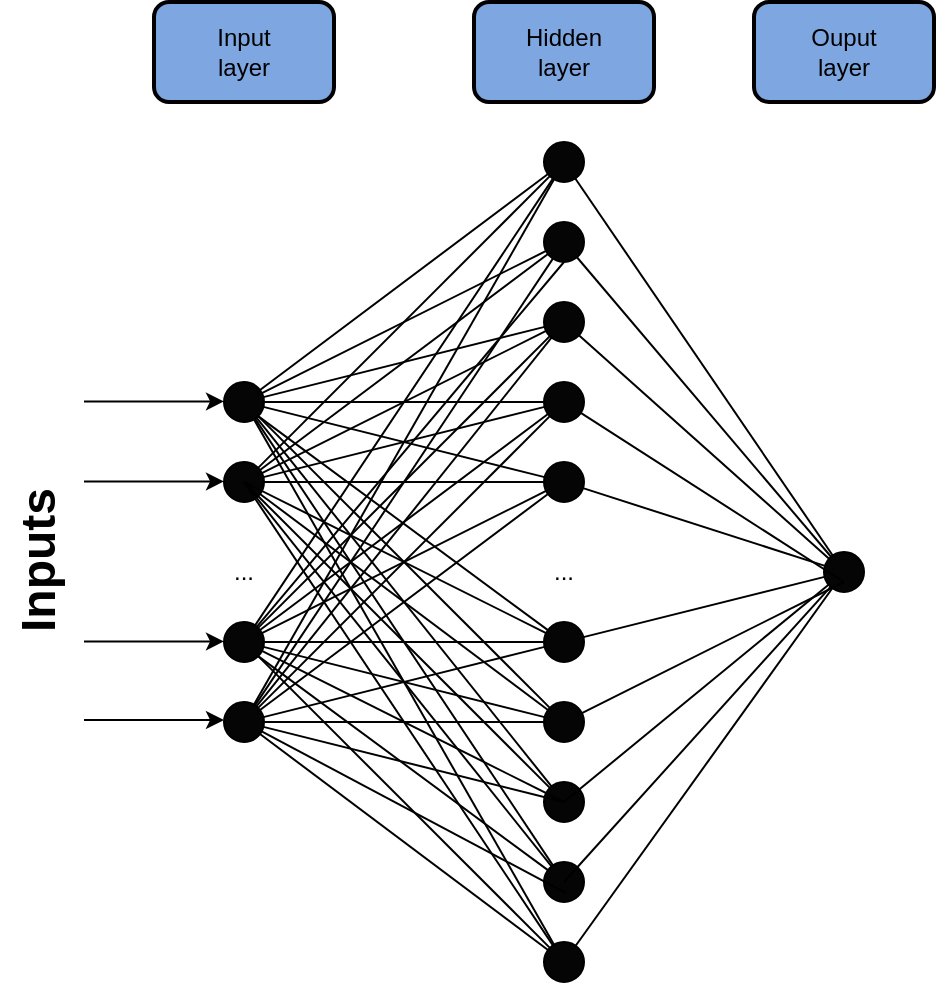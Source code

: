 <mxfile version="20.2.7" type="device"><diagram id="T1d-G3FI_MazPiKLgpzQ" name="Page-1"><mxGraphModel dx="1178" dy="1141" grid="1" gridSize="10" guides="1" tooltips="1" connect="1" arrows="1" fold="1" page="1" pageScale="1" pageWidth="1000" pageHeight="500" math="0" shadow="0"><root><mxCell id="0"/><mxCell id="1" parent="0"/><mxCell id="0e_OA9ud1QBPwo1lC0l3-1" value="" style="ellipse;whiteSpace=wrap;html=1;aspect=fixed;fillColor=#050505;" parent="1" vertex="1"><mxGeometry x="280" y="80" width="20" height="20" as="geometry"/></mxCell><mxCell id="0e_OA9ud1QBPwo1lC0l3-2" value="" style="ellipse;whiteSpace=wrap;html=1;aspect=fixed;fillColor=#050505;" parent="1" vertex="1"><mxGeometry x="280" y="120" width="20" height="20" as="geometry"/></mxCell><mxCell id="0e_OA9ud1QBPwo1lC0l3-3" value="" style="ellipse;whiteSpace=wrap;html=1;aspect=fixed;fillColor=#050505;" parent="1" vertex="1"><mxGeometry x="280" y="200" width="20" height="20" as="geometry"/></mxCell><mxCell id="0e_OA9ud1QBPwo1lC0l3-4" value="" style="ellipse;whiteSpace=wrap;html=1;aspect=fixed;fillColor=#050505;" parent="1" vertex="1"><mxGeometry x="280" y="240" width="20" height="20" as="geometry"/></mxCell><mxCell id="0e_OA9ud1QBPwo1lC0l3-6" value="..." style="text;html=1;strokeColor=none;fillColor=none;align=center;verticalAlign=middle;whiteSpace=wrap;rounded=0;" parent="1" vertex="1"><mxGeometry x="260" y="160" width="60" height="30" as="geometry"/></mxCell><mxCell id="0e_OA9ud1QBPwo1lC0l3-7" value="" style="ellipse;whiteSpace=wrap;html=1;aspect=fixed;fillColor=#050505;" parent="1" vertex="1"><mxGeometry x="440" y="-40" width="20" height="20" as="geometry"/></mxCell><mxCell id="0e_OA9ud1QBPwo1lC0l3-8" value="" style="ellipse;whiteSpace=wrap;html=1;aspect=fixed;fillColor=#050505;" parent="1" vertex="1"><mxGeometry x="440" width="20" height="20" as="geometry"/></mxCell><mxCell id="0e_OA9ud1QBPwo1lC0l3-9" value="" style="ellipse;whiteSpace=wrap;html=1;aspect=fixed;fillColor=#050505;" parent="1" vertex="1"><mxGeometry x="440" y="40" width="20" height="20" as="geometry"/></mxCell><mxCell id="0e_OA9ud1QBPwo1lC0l3-10" value="" style="ellipse;whiteSpace=wrap;html=1;aspect=fixed;fillColor=#050505;" parent="1" vertex="1"><mxGeometry x="440" y="80" width="20" height="20" as="geometry"/></mxCell><mxCell id="0e_OA9ud1QBPwo1lC0l3-11" value="" style="ellipse;whiteSpace=wrap;html=1;aspect=fixed;fillColor=#050505;" parent="1" vertex="1"><mxGeometry x="440" y="120" width="20" height="20" as="geometry"/></mxCell><mxCell id="0e_OA9ud1QBPwo1lC0l3-13" value="..." style="text;html=1;strokeColor=none;fillColor=none;align=center;verticalAlign=middle;whiteSpace=wrap;rounded=0;" parent="1" vertex="1"><mxGeometry x="420" y="160" width="60" height="30" as="geometry"/></mxCell><mxCell id="0e_OA9ud1QBPwo1lC0l3-15" value="" style="ellipse;whiteSpace=wrap;html=1;aspect=fixed;fillColor=#050505;" parent="1" vertex="1"><mxGeometry x="440" y="200" width="20" height="20" as="geometry"/></mxCell><mxCell id="0e_OA9ud1QBPwo1lC0l3-16" value="" style="ellipse;whiteSpace=wrap;html=1;aspect=fixed;fillColor=#050505;" parent="1" vertex="1"><mxGeometry x="440" y="240" width="20" height="20" as="geometry"/></mxCell><mxCell id="0e_OA9ud1QBPwo1lC0l3-17" value="" style="ellipse;whiteSpace=wrap;html=1;aspect=fixed;fillColor=#050505;" parent="1" vertex="1"><mxGeometry x="440" y="280" width="20" height="20" as="geometry"/></mxCell><mxCell id="0e_OA9ud1QBPwo1lC0l3-18" value="" style="ellipse;whiteSpace=wrap;html=1;aspect=fixed;fillColor=#050505;" parent="1" vertex="1"><mxGeometry x="440" y="320" width="20" height="20" as="geometry"/></mxCell><mxCell id="0e_OA9ud1QBPwo1lC0l3-19" value="" style="ellipse;whiteSpace=wrap;html=1;aspect=fixed;fillColor=#050505;" parent="1" vertex="1"><mxGeometry x="440" y="360" width="20" height="20" as="geometry"/></mxCell><mxCell id="0e_OA9ud1QBPwo1lC0l3-21" value="" style="endArrow=none;html=1;rounded=0;" parent="1" source="0e_OA9ud1QBPwo1lC0l3-1" target="0e_OA9ud1QBPwo1lC0l3-7" edge="1"><mxGeometry width="50" height="50" relative="1" as="geometry"><mxPoint x="460" y="270" as="sourcePoint"/><mxPoint x="510" y="220" as="targetPoint"/></mxGeometry></mxCell><mxCell id="0e_OA9ud1QBPwo1lC0l3-22" value="" style="endArrow=none;html=1;rounded=0;" parent="1" source="0e_OA9ud1QBPwo1lC0l3-1" target="0e_OA9ud1QBPwo1lC0l3-8" edge="1"><mxGeometry width="50" height="50" relative="1" as="geometry"><mxPoint x="305.547" y="91.679" as="sourcePoint"/><mxPoint x="374.453" y="-11.679" as="targetPoint"/></mxGeometry></mxCell><mxCell id="0e_OA9ud1QBPwo1lC0l3-23" value="" style="endArrow=none;html=1;rounded=0;" parent="1" source="0e_OA9ud1QBPwo1lC0l3-1" target="0e_OA9ud1QBPwo1lC0l3-9" edge="1"><mxGeometry width="50" height="50" relative="1" as="geometry"><mxPoint x="307.071" y="92.929" as="sourcePoint"/><mxPoint x="372.929" y="27.071" as="targetPoint"/></mxGeometry></mxCell><mxCell id="0e_OA9ud1QBPwo1lC0l3-24" value="" style="endArrow=none;html=1;rounded=0;exitX=1;exitY=0.5;exitDx=0;exitDy=0;" parent="1" source="0e_OA9ud1QBPwo1lC0l3-1" target="0e_OA9ud1QBPwo1lC0l3-10" edge="1"><mxGeometry width="50" height="50" relative="1" as="geometry"><mxPoint x="308.944" y="95.528" as="sourcePoint"/><mxPoint x="371.056" y="64.472" as="targetPoint"/></mxGeometry></mxCell><mxCell id="0e_OA9ud1QBPwo1lC0l3-25" value="" style="endArrow=none;html=1;rounded=0;" parent="1" source="0e_OA9ud1QBPwo1lC0l3-1" target="0e_OA9ud1QBPwo1lC0l3-11" edge="1"><mxGeometry width="50" height="50" relative="1" as="geometry"><mxPoint x="310" y="100" as="sourcePoint"/><mxPoint x="370" y="100" as="targetPoint"/></mxGeometry></mxCell><mxCell id="0e_OA9ud1QBPwo1lC0l3-26" value="" style="endArrow=none;html=1;rounded=0;exitX=1;exitY=1;exitDx=0;exitDy=0;" parent="1" source="0e_OA9ud1QBPwo1lC0l3-1" target="0e_OA9ud1QBPwo1lC0l3-15" edge="1"><mxGeometry width="50" height="50" relative="1" as="geometry"><mxPoint x="308.944" y="104.472" as="sourcePoint"/><mxPoint x="371.056" y="135.528" as="targetPoint"/></mxGeometry></mxCell><mxCell id="0e_OA9ud1QBPwo1lC0l3-27" value="" style="endArrow=none;html=1;rounded=0;" parent="1" source="0e_OA9ud1QBPwo1lC0l3-1" target="0e_OA9ud1QBPwo1lC0l3-16" edge="1"><mxGeometry width="50" height="50" relative="1" as="geometry"><mxPoint x="307.071" y="107.071" as="sourcePoint"/><mxPoint x="374.582" y="211.595" as="targetPoint"/></mxGeometry></mxCell><mxCell id="0e_OA9ud1QBPwo1lC0l3-28" value="" style="endArrow=none;html=1;rounded=0;" parent="1" source="0e_OA9ud1QBPwo1lC0l3-1" target="0e_OA9ud1QBPwo1lC0l3-17" edge="1"><mxGeometry width="50" height="50" relative="1" as="geometry"><mxPoint x="304.472" y="108.944" as="sourcePoint"/><mxPoint x="375.528" y="251.056" as="targetPoint"/></mxGeometry></mxCell><mxCell id="0e_OA9ud1QBPwo1lC0l3-39" value="" style="endArrow=none;html=1;rounded=0;" parent="1" source="0e_OA9ud1QBPwo1lC0l3-1" target="0e_OA9ud1QBPwo1lC0l3-18" edge="1"><mxGeometry width="50" height="50" relative="1" as="geometry"><mxPoint x="306.25" y="107.806" as="sourcePoint"/><mxPoint x="453.753" y="292.191" as="targetPoint"/></mxGeometry></mxCell><mxCell id="0e_OA9ud1QBPwo1lC0l3-40" value="" style="endArrow=none;html=1;rounded=0;" parent="1" source="0e_OA9ud1QBPwo1lC0l3-1" target="0e_OA9ud1QBPwo1lC0l3-19" edge="1"><mxGeometry width="50" height="50" relative="1" as="geometry"><mxPoint x="305.547" y="108.321" as="sourcePoint"/><mxPoint x="454.453" y="331.679" as="targetPoint"/></mxGeometry></mxCell><mxCell id="0e_OA9ud1QBPwo1lC0l3-61" value="" style="endArrow=none;html=1;rounded=0;" parent="1" source="0e_OA9ud1QBPwo1lC0l3-2" target="0e_OA9ud1QBPwo1lC0l3-7" edge="1"><mxGeometry width="50" height="50" relative="1" as="geometry"><mxPoint x="308.007" y="94.01" as="sourcePoint"/><mxPoint x="452" y="-14" as="targetPoint"/></mxGeometry></mxCell><mxCell id="0e_OA9ud1QBPwo1lC0l3-64" value="" style="endArrow=none;html=1;rounded=0;" parent="1" source="0e_OA9ud1QBPwo1lC0l3-2" target="0e_OA9ud1QBPwo1lC0l3-8" edge="1"><mxGeometry width="50" height="50" relative="1" as="geometry"><mxPoint x="307.071" y="132.929" as="sourcePoint"/><mxPoint x="452.929" y="-12.929" as="targetPoint"/></mxGeometry></mxCell><mxCell id="0e_OA9ud1QBPwo1lC0l3-65" value="" style="endArrow=none;html=1;rounded=0;" parent="1" source="0e_OA9ud1QBPwo1lC0l3-2" target="0e_OA9ud1QBPwo1lC0l3-9" edge="1"><mxGeometry width="50" height="50" relative="1" as="geometry"><mxPoint x="308.007" y="134.01" as="sourcePoint"/><mxPoint x="452" y="26" as="targetPoint"/></mxGeometry></mxCell><mxCell id="0e_OA9ud1QBPwo1lC0l3-67" value="" style="endArrow=none;html=1;rounded=0;" parent="1" source="0e_OA9ud1QBPwo1lC0l3-2" target="0e_OA9ud1QBPwo1lC0l3-10" edge="1"><mxGeometry width="50" height="50" relative="1" as="geometry"><mxPoint x="308.944" y="135.528" as="sourcePoint"/><mxPoint x="451.056" y="64.472" as="targetPoint"/></mxGeometry></mxCell><mxCell id="0e_OA9ud1QBPwo1lC0l3-68" value="" style="endArrow=none;html=1;rounded=0;" parent="1" source="0e_OA9ud1QBPwo1lC0l3-2" target="0e_OA9ud1QBPwo1lC0l3-11" edge="1"><mxGeometry width="50" height="50" relative="1" as="geometry"><mxPoint x="309.708" y="137.601" as="sourcePoint"/><mxPoint x="450.299" y="102.425" as="targetPoint"/></mxGeometry></mxCell><mxCell id="0e_OA9ud1QBPwo1lC0l3-69" value="" style="endArrow=none;html=1;rounded=0;" parent="1" target="0e_OA9ud1QBPwo1lC0l3-15" edge="1"><mxGeometry width="50" height="50" relative="1" as="geometry"><mxPoint x="290" y="130" as="sourcePoint"/><mxPoint x="450" y="140" as="targetPoint"/></mxGeometry></mxCell><mxCell id="0e_OA9ud1QBPwo1lC0l3-70" value="" style="endArrow=none;html=1;rounded=0;" parent="1" source="0e_OA9ud1QBPwo1lC0l3-2" target="0e_OA9ud1QBPwo1lC0l3-16" edge="1"><mxGeometry width="50" height="50" relative="1" as="geometry"><mxPoint x="300" y="140" as="sourcePoint"/><mxPoint x="451.056" y="215.528" as="targetPoint"/></mxGeometry></mxCell><mxCell id="0e_OA9ud1QBPwo1lC0l3-71" value="" style="endArrow=none;html=1;rounded=0;" parent="1" target="0e_OA9ud1QBPwo1lC0l3-17" edge="1"><mxGeometry width="50" height="50" relative="1" as="geometry"><mxPoint x="290" y="130" as="sourcePoint"/><mxPoint x="452" y="254" as="targetPoint"/></mxGeometry></mxCell><mxCell id="0e_OA9ud1QBPwo1lC0l3-72" value="" style="endArrow=none;html=1;rounded=0;" parent="1" target="0e_OA9ud1QBPwo1lC0l3-18" edge="1"><mxGeometry width="50" height="50" relative="1" as="geometry"><mxPoint x="290" y="130" as="sourcePoint"/><mxPoint x="452.929" y="292.929" as="targetPoint"/></mxGeometry></mxCell><mxCell id="0e_OA9ud1QBPwo1lC0l3-73" value="" style="endArrow=none;html=1;rounded=0;" parent="1" target="0e_OA9ud1QBPwo1lC0l3-19" edge="1"><mxGeometry width="50" height="50" relative="1" as="geometry"><mxPoint x="290" y="130" as="sourcePoint"/><mxPoint x="453.753" y="332.191" as="targetPoint"/></mxGeometry></mxCell><mxCell id="0e_OA9ud1QBPwo1lC0l3-121" value="" style="endArrow=none;html=1;rounded=0;entryX=0.5;entryY=1;entryDx=0;entryDy=0;" parent="1" source="0e_OA9ud1QBPwo1lC0l3-3" target="0e_OA9ud1QBPwo1lC0l3-8" edge="1"><mxGeometry width="50" height="50" relative="1" as="geometry"><mxPoint x="310" y="150" as="sourcePoint"/><mxPoint x="464.453" y="381.679" as="targetPoint"/></mxGeometry></mxCell><mxCell id="0e_OA9ud1QBPwo1lC0l3-122" value="" style="endArrow=none;html=1;rounded=0;" parent="1" source="0e_OA9ud1QBPwo1lC0l3-3" target="0e_OA9ud1QBPwo1lC0l3-7" edge="1"><mxGeometry width="50" height="50" relative="1" as="geometry"><mxPoint x="306.441" y="212.351" as="sourcePoint"/><mxPoint x="460" y="30" as="targetPoint"/></mxGeometry></mxCell><mxCell id="0e_OA9ud1QBPwo1lC0l3-124" value="" style="endArrow=none;html=1;rounded=0;" parent="1" source="0e_OA9ud1QBPwo1lC0l3-3" target="0e_OA9ud1QBPwo1lC0l3-9" edge="1"><mxGeometry width="50" height="50" relative="1" as="geometry"><mxPoint x="305.547" y="211.679" as="sourcePoint"/><mxPoint x="454.453" y="-11.679" as="targetPoint"/></mxGeometry></mxCell><mxCell id="0e_OA9ud1QBPwo1lC0l3-125" value="" style="endArrow=none;html=1;rounded=0;" parent="1" source="0e_OA9ud1QBPwo1lC0l3-3" target="0e_OA9ud1QBPwo1lC0l3-10" edge="1"><mxGeometry width="50" height="50" relative="1" as="geometry"><mxPoint x="307.071" y="212.929" as="sourcePoint"/><mxPoint x="452.929" y="67.071" as="targetPoint"/></mxGeometry></mxCell><mxCell id="0e_OA9ud1QBPwo1lC0l3-126" value="" style="endArrow=none;html=1;rounded=0;" parent="1" source="0e_OA9ud1QBPwo1lC0l3-3" target="0e_OA9ud1QBPwo1lC0l3-11" edge="1"><mxGeometry width="50" height="50" relative="1" as="geometry"><mxPoint x="308" y="214" as="sourcePoint"/><mxPoint x="452" y="106" as="targetPoint"/></mxGeometry></mxCell><mxCell id="0e_OA9ud1QBPwo1lC0l3-127" value="" style="endArrow=none;html=1;rounded=0;" parent="1" source="0e_OA9ud1QBPwo1lC0l3-3" target="0e_OA9ud1QBPwo1lC0l3-15" edge="1"><mxGeometry width="50" height="50" relative="1" as="geometry"><mxPoint x="308.949" y="215.537" as="sourcePoint"/><mxPoint x="451.056" y="144.472" as="targetPoint"/></mxGeometry></mxCell><mxCell id="0e_OA9ud1QBPwo1lC0l3-128" value="" style="endArrow=none;html=1;rounded=0;" parent="1" source="0e_OA9ud1QBPwo1lC0l3-3" target="0e_OA9ud1QBPwo1lC0l3-16" edge="1"><mxGeometry width="50" height="50" relative="1" as="geometry"><mxPoint x="310" y="220" as="sourcePoint"/><mxPoint x="450" y="220" as="targetPoint"/></mxGeometry></mxCell><mxCell id="0e_OA9ud1QBPwo1lC0l3-129" value="" style="endArrow=none;html=1;rounded=0;exitX=1;exitY=1;exitDx=0;exitDy=0;" parent="1" source="0e_OA9ud1QBPwo1lC0l3-3" target="0e_OA9ud1QBPwo1lC0l3-18" edge="1"><mxGeometry width="50" height="50" relative="1" as="geometry"><mxPoint x="309.706" y="222.407" as="sourcePoint"/><mxPoint x="450.299" y="257.575" as="targetPoint"/></mxGeometry></mxCell><mxCell id="0e_OA9ud1QBPwo1lC0l3-130" value="" style="endArrow=none;html=1;rounded=0;" parent="1" source="0e_OA9ud1QBPwo1lC0l3-3" edge="1"><mxGeometry width="50" height="50" relative="1" as="geometry"><mxPoint x="307.071" y="227.071" as="sourcePoint"/><mxPoint x="450" y="290" as="targetPoint"/></mxGeometry></mxCell><mxCell id="0e_OA9ud1QBPwo1lC0l3-131" value="" style="endArrow=none;html=1;rounded=0;" parent="1" source="0e_OA9ud1QBPwo1lC0l3-3" target="0e_OA9ud1QBPwo1lC0l3-19" edge="1"><mxGeometry width="50" height="50" relative="1" as="geometry"><mxPoint x="307.071" y="227.071" as="sourcePoint"/><mxPoint x="451.955" y="334.061" as="targetPoint"/></mxGeometry></mxCell><mxCell id="0e_OA9ud1QBPwo1lC0l3-132" value="" style="endArrow=none;html=1;rounded=0;" parent="1" source="0e_OA9ud1QBPwo1lC0l3-4" target="0e_OA9ud1QBPwo1lC0l3-19" edge="1"><mxGeometry width="50" height="50" relative="1" as="geometry"><mxPoint x="307.071" y="227.071" as="sourcePoint"/><mxPoint x="452.929" y="372.929" as="targetPoint"/></mxGeometry></mxCell><mxCell id="0e_OA9ud1QBPwo1lC0l3-133" value="" style="endArrow=none;html=1;rounded=0;" parent="1" source="0e_OA9ud1QBPwo1lC0l3-4" edge="1"><mxGeometry width="50" height="50" relative="1" as="geometry"><mxPoint x="308" y="266" as="sourcePoint"/><mxPoint x="450" y="290" as="targetPoint"/></mxGeometry></mxCell><mxCell id="0e_OA9ud1QBPwo1lC0l3-134" value="" style="endArrow=none;html=1;rounded=0;" parent="1" source="0e_OA9ud1QBPwo1lC0l3-4" edge="1"><mxGeometry width="50" height="50" relative="1" as="geometry"><mxPoint x="308.949" y="264.463" as="sourcePoint"/><mxPoint x="451.056" y="335.528" as="targetPoint"/></mxGeometry></mxCell><mxCell id="0e_OA9ud1QBPwo1lC0l3-135" value="" style="endArrow=none;html=1;rounded=0;" parent="1" source="0e_OA9ud1QBPwo1lC0l3-4" target="0e_OA9ud1QBPwo1lC0l3-16" edge="1"><mxGeometry width="50" height="50" relative="1" as="geometry"><mxPoint x="309.701" y="262.425" as="sourcePoint"/><mxPoint x="460" y="300" as="targetPoint"/></mxGeometry></mxCell><mxCell id="0e_OA9ud1QBPwo1lC0l3-136" value="" style="endArrow=none;html=1;rounded=0;" parent="1" source="0e_OA9ud1QBPwo1lC0l3-4" target="0e_OA9ud1QBPwo1lC0l3-15" edge="1"><mxGeometry width="50" height="50" relative="1" as="geometry"><mxPoint x="310" y="260" as="sourcePoint"/><mxPoint x="450" y="260" as="targetPoint"/></mxGeometry></mxCell><mxCell id="0e_OA9ud1QBPwo1lC0l3-137" value="" style="endArrow=none;html=1;rounded=0;" parent="1" source="0e_OA9ud1QBPwo1lC0l3-4" target="0e_OA9ud1QBPwo1lC0l3-11" edge="1"><mxGeometry width="50" height="50" relative="1" as="geometry"><mxPoint x="309.706" y="257.593" as="sourcePoint"/><mxPoint x="450.299" y="222.425" as="targetPoint"/></mxGeometry></mxCell><mxCell id="0e_OA9ud1QBPwo1lC0l3-138" value="" style="endArrow=none;html=1;rounded=0;" parent="1" source="0e_OA9ud1QBPwo1lC0l3-4" target="0e_OA9ud1QBPwo1lC0l3-10" edge="1"><mxGeometry width="50" height="50" relative="1" as="geometry"><mxPoint x="308" y="254" as="sourcePoint"/><mxPoint x="452" y="146" as="targetPoint"/></mxGeometry></mxCell><mxCell id="0e_OA9ud1QBPwo1lC0l3-139" value="" style="endArrow=none;html=1;rounded=0;" parent="1" source="0e_OA9ud1QBPwo1lC0l3-4" target="0e_OA9ud1QBPwo1lC0l3-9" edge="1"><mxGeometry width="50" height="50" relative="1" as="geometry"><mxPoint x="307.071" y="252.929" as="sourcePoint"/><mxPoint x="452.929" y="107.071" as="targetPoint"/></mxGeometry></mxCell><mxCell id="0e_OA9ud1QBPwo1lC0l3-140" value="" style="endArrow=none;html=1;rounded=0;" parent="1" source="0e_OA9ud1QBPwo1lC0l3-4" target="0e_OA9ud1QBPwo1lC0l3-8" edge="1"><mxGeometry width="50" height="50" relative="1" as="geometry"><mxPoint x="306.247" y="252.191" as="sourcePoint"/><mxPoint x="453.753" y="67.809" as="targetPoint"/></mxGeometry></mxCell><mxCell id="0e_OA9ud1QBPwo1lC0l3-141" value="" style="endArrow=none;html=1;rounded=0;" parent="1" source="0e_OA9ud1QBPwo1lC0l3-4" target="0e_OA9ud1QBPwo1lC0l3-7" edge="1"><mxGeometry width="50" height="50" relative="1" as="geometry"><mxPoint x="305.547" y="251.679" as="sourcePoint"/><mxPoint x="454.453" y="28.321" as="targetPoint"/></mxGeometry></mxCell><mxCell id="0e_OA9ud1QBPwo1lC0l3-290" value="" style="endArrow=classic;html=1;rounded=0;" parent="1" edge="1"><mxGeometry width="50" height="50" relative="1" as="geometry"><mxPoint x="210" y="89.71" as="sourcePoint"/><mxPoint x="280" y="89.71" as="targetPoint"/></mxGeometry></mxCell><mxCell id="0e_OA9ud1QBPwo1lC0l3-291" value="" style="endArrow=classic;html=1;rounded=0;" parent="1" edge="1"><mxGeometry width="50" height="50" relative="1" as="geometry"><mxPoint x="210" y="129.71" as="sourcePoint"/><mxPoint x="280" y="129.71" as="targetPoint"/></mxGeometry></mxCell><mxCell id="0e_OA9ud1QBPwo1lC0l3-293" value="" style="endArrow=classic;html=1;rounded=0;" parent="1" edge="1"><mxGeometry width="50" height="50" relative="1" as="geometry"><mxPoint x="210" y="209.71" as="sourcePoint"/><mxPoint x="280" y="209.71" as="targetPoint"/></mxGeometry></mxCell><mxCell id="0e_OA9ud1QBPwo1lC0l3-294" value="" style="endArrow=classic;html=1;rounded=0;" parent="1" edge="1"><mxGeometry width="50" height="50" relative="1" as="geometry"><mxPoint x="210" y="249.0" as="sourcePoint"/><mxPoint x="280" y="249.0" as="targetPoint"/></mxGeometry></mxCell><mxCell id="0e_OA9ud1QBPwo1lC0l3-295" value="Inputs" style="text;strokeColor=none;fillColor=none;html=1;fontSize=24;fontStyle=1;verticalAlign=middle;align=center;rotation=-90;" parent="1" vertex="1"><mxGeometry x="110" y="149.38" width="156.25" height="40" as="geometry"/></mxCell><mxCell id="JXCiYdkqGnlYzdHqkhWc-1" value="Input&lt;br&gt;layer" style="text;html=1;strokeColor=default;fillColor=#7EA6E0;align=center;verticalAlign=middle;whiteSpace=wrap;rounded=1;glass=0;sketch=0;shadow=0;strokeWidth=2;perimeterSpacing=0;" parent="1" vertex="1"><mxGeometry x="245" y="-110" width="90" height="50" as="geometry"/></mxCell><mxCell id="JXCiYdkqGnlYzdHqkhWc-2" value="Hidden&lt;br&gt;layer" style="text;html=1;strokeColor=default;fillColor=#7EA6E0;align=center;verticalAlign=middle;whiteSpace=wrap;rounded=1;glass=0;sketch=0;shadow=0;strokeWidth=2;perimeterSpacing=0;" parent="1" vertex="1"><mxGeometry x="405" y="-110" width="90" height="50" as="geometry"/></mxCell><mxCell id="JXCiYdkqGnlYzdHqkhWc-5" value="Ouput&lt;br&gt;layer" style="text;html=1;strokeColor=default;fillColor=#7EA6E0;align=center;verticalAlign=middle;whiteSpace=wrap;rounded=1;glass=0;sketch=0;shadow=0;strokeWidth=2;perimeterSpacing=0;" parent="1" vertex="1"><mxGeometry x="545" y="-110" width="90" height="50" as="geometry"/></mxCell><mxCell id="nyJxIQki7005ifDWHL---1" value="" style="ellipse;whiteSpace=wrap;html=1;aspect=fixed;fillColor=#050505;" vertex="1" parent="1"><mxGeometry x="580" y="165" width="20" height="20" as="geometry"/></mxCell><mxCell id="nyJxIQki7005ifDWHL---4" value="" style="endArrow=none;html=1;rounded=0;" edge="1" parent="1" source="nyJxIQki7005ifDWHL---1" target="0e_OA9ud1QBPwo1lC0l3-7"><mxGeometry width="50" height="50" relative="1" as="geometry"><mxPoint x="308.003" y="94.004" as="sourcePoint"/><mxPoint x="452.0" y="-14.0" as="targetPoint"/></mxGeometry></mxCell><mxCell id="nyJxIQki7005ifDWHL---5" value="" style="endArrow=none;html=1;rounded=0;" edge="1" parent="1" source="nyJxIQki7005ifDWHL---1" target="0e_OA9ud1QBPwo1lC0l3-8"><mxGeometry width="50" height="50" relative="1" as="geometry"><mxPoint x="594.361" y="176.742" as="sourcePoint"/><mxPoint x="465.644" y="-11.745" as="targetPoint"/></mxGeometry></mxCell><mxCell id="nyJxIQki7005ifDWHL---6" value="" style="endArrow=none;html=1;rounded=0;" edge="1" parent="1" source="nyJxIQki7005ifDWHL---1" target="0e_OA9ud1QBPwo1lC0l3-9"><mxGeometry width="50" height="50" relative="1" as="geometry"><mxPoint x="594" y="170" as="sourcePoint"/><mxPoint x="466.475" y="27.62" as="targetPoint"/></mxGeometry></mxCell><mxCell id="nyJxIQki7005ifDWHL---7" value="" style="endArrow=none;html=1;rounded=0;" edge="1" parent="1" target="0e_OA9ud1QBPwo1lC0l3-10"><mxGeometry width="50" height="50" relative="1" as="geometry"><mxPoint x="590" y="180" as="sourcePoint"/><mxPoint x="467.466" y="66.653" as="targetPoint"/></mxGeometry></mxCell><mxCell id="nyJxIQki7005ifDWHL---8" value="" style="endArrow=none;html=1;rounded=0;" edge="1" parent="1" source="nyJxIQki7005ifDWHL---1" target="0e_OA9ud1QBPwo1lC0l3-11"><mxGeometry width="50" height="50" relative="1" as="geometry"><mxPoint x="600" y="190" as="sourcePoint"/><mxPoint x="468.412" y="105.408" as="targetPoint"/></mxGeometry></mxCell><mxCell id="nyJxIQki7005ifDWHL---9" value="" style="endArrow=none;html=1;rounded=0;" edge="1" parent="1" source="nyJxIQki7005ifDWHL---1" target="0e_OA9ud1QBPwo1lC0l3-15"><mxGeometry width="50" height="50" relative="1" as="geometry"><mxPoint x="590.482" y="181.932" as="sourcePoint"/><mxPoint x="469.525" y="143.045" as="targetPoint"/></mxGeometry></mxCell><mxCell id="nyJxIQki7005ifDWHL---10" value="" style="endArrow=none;html=1;rounded=0;" edge="1" parent="1" target="0e_OA9ud1QBPwo1lC0l3-16"><mxGeometry width="50" height="50" relative="1" as="geometry"><mxPoint x="590" y="180" as="sourcePoint"/><mxPoint x="469.705" y="217.59" as="targetPoint"/></mxGeometry></mxCell><mxCell id="nyJxIQki7005ifDWHL---11" value="" style="endArrow=none;html=1;rounded=0;" edge="1" parent="1" source="nyJxIQki7005ifDWHL---1"><mxGeometry width="50" height="50" relative="1" as="geometry"><mxPoint x="600" y="190" as="sourcePoint"/><mxPoint x="450" y="290" as="targetPoint"/></mxGeometry></mxCell><mxCell id="nyJxIQki7005ifDWHL---12" value="" style="endArrow=none;html=1;rounded=0;" edge="1" parent="1" source="nyJxIQki7005ifDWHL---1"><mxGeometry width="50" height="50" relative="1" as="geometry"><mxPoint x="592.266" y="191.34" as="sourcePoint"/><mxPoint x="450" y="330" as="targetPoint"/></mxGeometry></mxCell><mxCell id="nyJxIQki7005ifDWHL---13" value="" style="endArrow=none;html=1;rounded=0;" edge="1" parent="1" source="nyJxIQki7005ifDWHL---1" target="0e_OA9ud1QBPwo1lC0l3-19"><mxGeometry width="50" height="50" relative="1" as="geometry"><mxPoint x="593.291" y="192.416" as="sourcePoint"/><mxPoint x="460" y="340" as="targetPoint"/></mxGeometry></mxCell></root></mxGraphModel></diagram></mxfile>